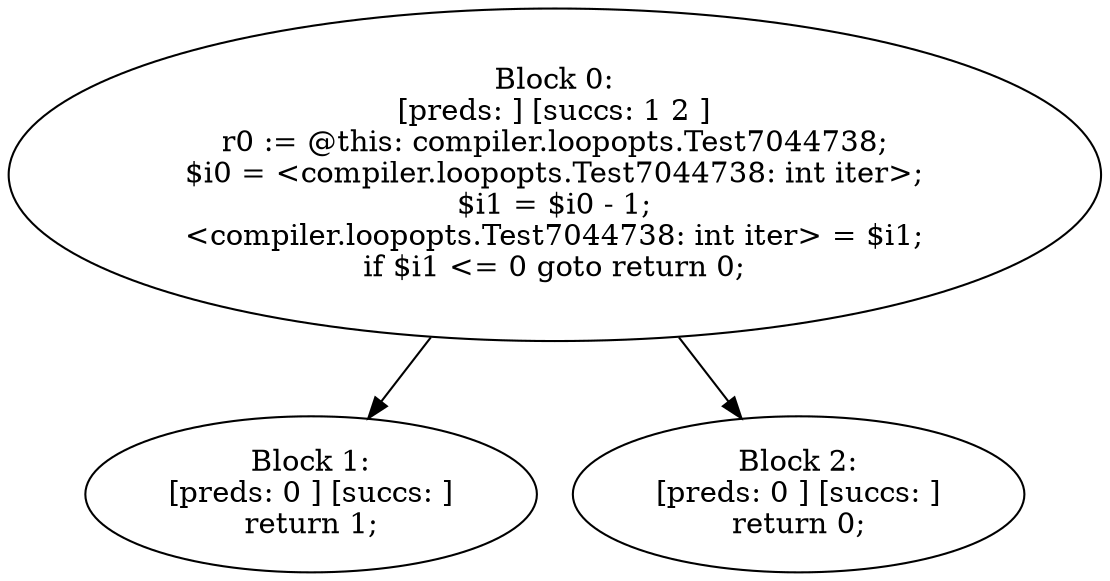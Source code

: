 digraph "unitGraph" {
    "Block 0:
[preds: ] [succs: 1 2 ]
r0 := @this: compiler.loopopts.Test7044738;
$i0 = <compiler.loopopts.Test7044738: int iter>;
$i1 = $i0 - 1;
<compiler.loopopts.Test7044738: int iter> = $i1;
if $i1 <= 0 goto return 0;
"
    "Block 1:
[preds: 0 ] [succs: ]
return 1;
"
    "Block 2:
[preds: 0 ] [succs: ]
return 0;
"
    "Block 0:
[preds: ] [succs: 1 2 ]
r0 := @this: compiler.loopopts.Test7044738;
$i0 = <compiler.loopopts.Test7044738: int iter>;
$i1 = $i0 - 1;
<compiler.loopopts.Test7044738: int iter> = $i1;
if $i1 <= 0 goto return 0;
"->"Block 1:
[preds: 0 ] [succs: ]
return 1;
";
    "Block 0:
[preds: ] [succs: 1 2 ]
r0 := @this: compiler.loopopts.Test7044738;
$i0 = <compiler.loopopts.Test7044738: int iter>;
$i1 = $i0 - 1;
<compiler.loopopts.Test7044738: int iter> = $i1;
if $i1 <= 0 goto return 0;
"->"Block 2:
[preds: 0 ] [succs: ]
return 0;
";
}
